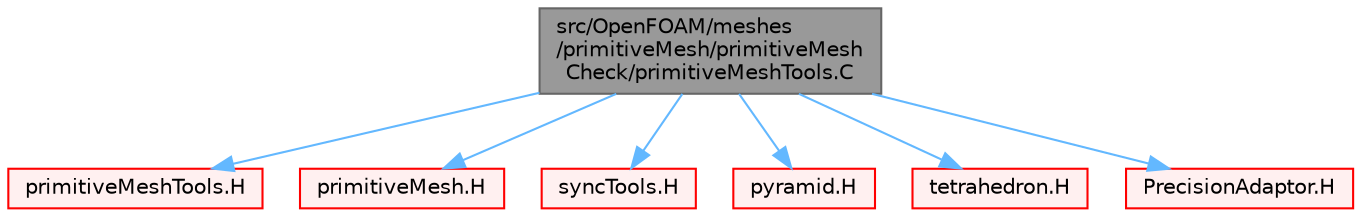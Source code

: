 digraph "src/OpenFOAM/meshes/primitiveMesh/primitiveMeshCheck/primitiveMeshTools.C"
{
 // LATEX_PDF_SIZE
  bgcolor="transparent";
  edge [fontname=Helvetica,fontsize=10,labelfontname=Helvetica,labelfontsize=10];
  node [fontname=Helvetica,fontsize=10,shape=box,height=0.2,width=0.4];
  Node1 [id="Node000001",label="src/OpenFOAM/meshes\l/primitiveMesh/primitiveMesh\lCheck/primitiveMeshTools.C",height=0.2,width=0.4,color="gray40", fillcolor="grey60", style="filled", fontcolor="black",tooltip=" "];
  Node1 -> Node2 [id="edge1_Node000001_Node000002",color="steelblue1",style="solid",tooltip=" "];
  Node2 [id="Node000002",label="primitiveMeshTools.H",height=0.2,width=0.4,color="red", fillcolor="#FFF0F0", style="filled",URL="$primitiveMeshTools_8H.html",tooltip=" "];
  Node1 -> Node194 [id="edge2_Node000001_Node000194",color="steelblue1",style="solid",tooltip=" "];
  Node194 [id="Node000194",label="primitiveMesh.H",height=0.2,width=0.4,color="red", fillcolor="#FFF0F0", style="filled",URL="$primitiveMesh_8H.html",tooltip=" "];
  Node1 -> Node236 [id="edge3_Node000001_Node000236",color="steelblue1",style="solid",tooltip=" "];
  Node236 [id="Node000236",label="syncTools.H",height=0.2,width=0.4,color="red", fillcolor="#FFF0F0", style="filled",URL="$syncTools_8H.html",tooltip=" "];
  Node1 -> Node295 [id="edge4_Node000001_Node000295",color="steelblue1",style="solid",tooltip=" "];
  Node295 [id="Node000295",label="pyramid.H",height=0.2,width=0.4,color="red", fillcolor="#FFF0F0", style="filled",URL="$pyramid_8H.html",tooltip=" "];
  Node1 -> Node297 [id="edge5_Node000001_Node000297",color="steelblue1",style="solid",tooltip=" "];
  Node297 [id="Node000297",label="tetrahedron.H",height=0.2,width=0.4,color="red", fillcolor="#FFF0F0", style="filled",URL="$tetrahedron_8H.html",tooltip=" "];
  Node1 -> Node315 [id="edge6_Node000001_Node000315",color="steelblue1",style="solid",tooltip=" "];
  Node315 [id="Node000315",label="PrecisionAdaptor.H",height=0.2,width=0.4,color="red", fillcolor="#FFF0F0", style="filled",URL="$PrecisionAdaptor_8H.html",tooltip=" "];
}
